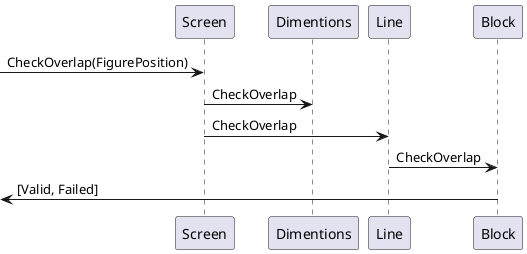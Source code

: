 @startuml
  [-> Screen : CheckOverlap(FigurePosition)
  Screen -> Dimentions : CheckOverlap
  Screen -> Line : CheckOverlap
  Line -> Block : CheckOverlap
  [<- Block : [Valid, Failed]
@enduml